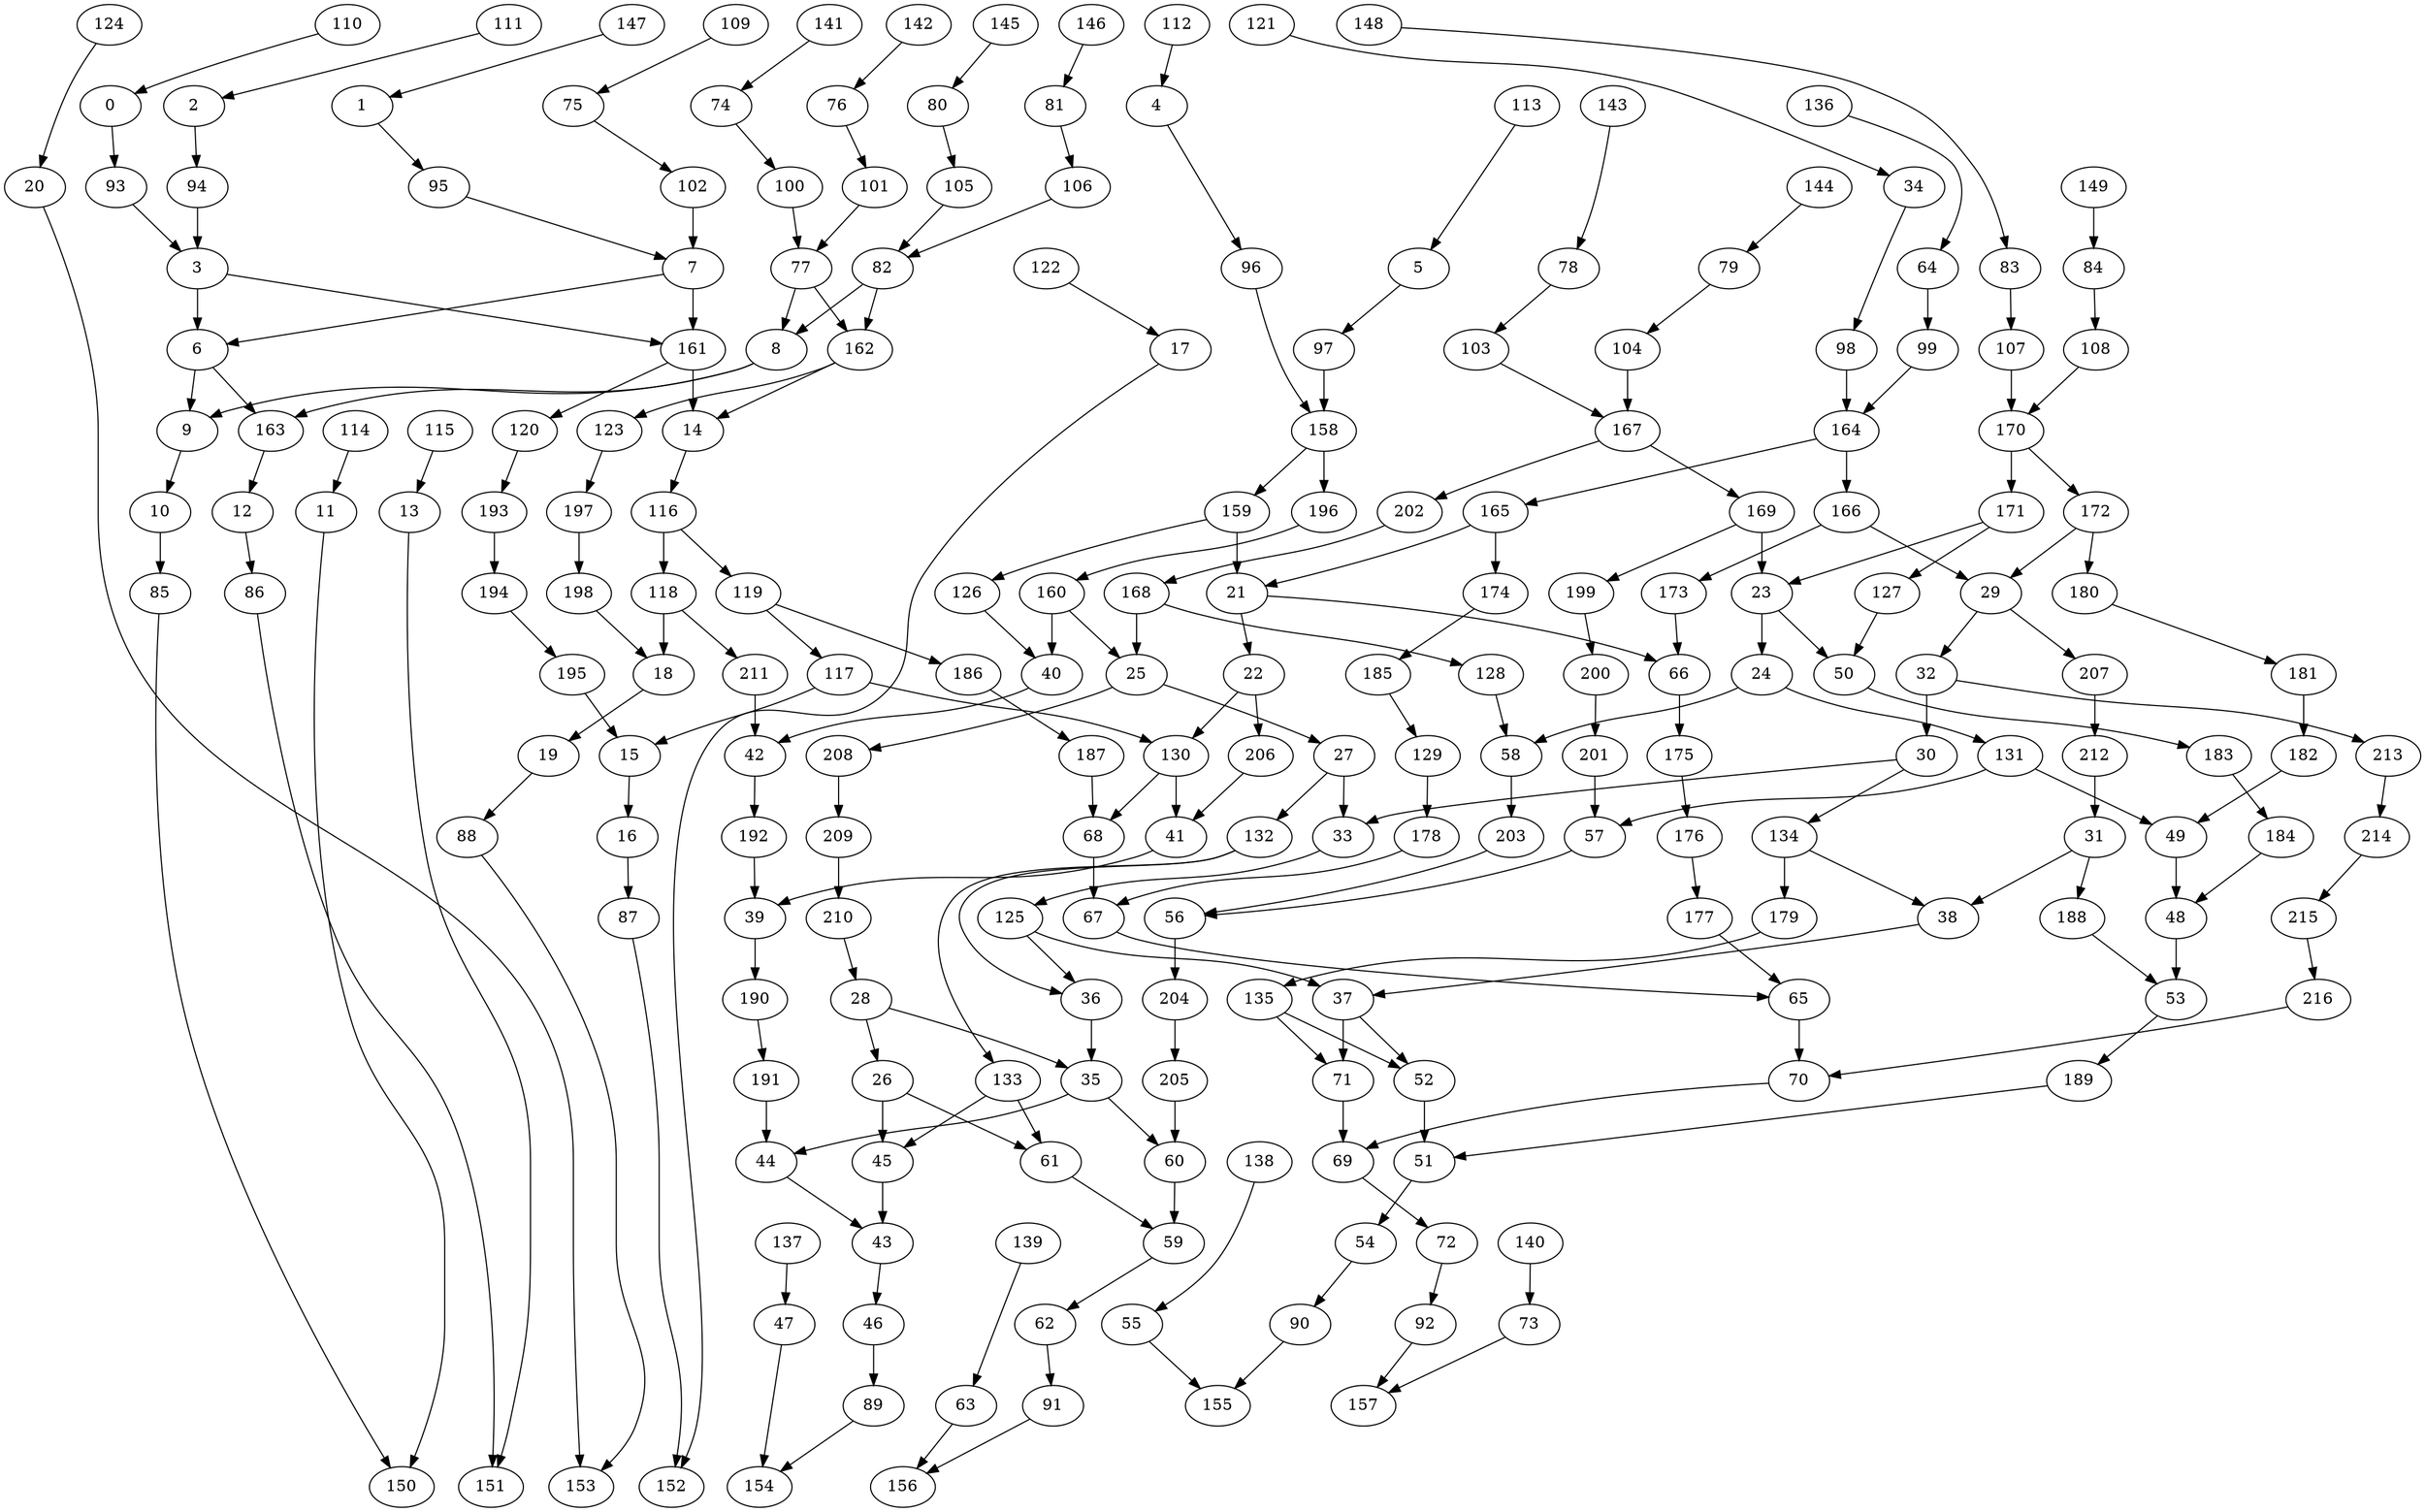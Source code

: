 digraph g {
0;
1;
2;
3;
4;
5;
6;
7;
8;
9;
10;
11;
12;
13;
14;
15;
16;
17;
18;
19;
20;
21;
22;
23;
24;
25;
26;
27;
28;
29;
30;
31;
32;
33;
34;
35;
36;
37;
38;
39;
40;
41;
42;
43;
44;
45;
46;
47;
48;
49;
50;
51;
52;
53;
54;
55;
56;
57;
58;
59;
60;
61;
62;
63;
64;
65;
66;
67;
68;
69;
70;
71;
72;
73;
74;
75;
76;
77;
78;
79;
80;
81;
82;
83;
84;
85;
86;
87;
88;
89;
90;
91;
92;
93;
94;
95;
96;
97;
98;
99;
100;
101;
102;
103;
104;
105;
106;
107;
108;
109;
110;
111;
112;
113;
114;
115;
116;
117;
118;
119;
120;
121;
122;
123;
124;
125;
126;
127;
128;
129;
130;
131;
132;
133;
134;
135;
136;
137;
138;
139;
140;
141;
142;
143;
144;
145;
146;
147;
148;
149;
150;
151;
152;
153;
154;
155;
156;
157;
158;
159;
160;
161;
162;
163;
164;
165;
166;
167;
168;
169;
170;
171;
172;
173;
174;
175;
176;
177;
178;
179;
180;
181;
182;
183;
184;
185;
186;
187;
188;
189;
190;
191;
192;
193;
194;
195;
196;
197;
198;
199;
200;
201;
202;
203;
204;
205;
206;
207;
208;
209;
210;
211;
212;
213;
214;
215;
216;
0 -> 93 [weight=0];
1 -> 95 [weight=0];
2 -> 94 [weight=0];
3 -> 6 [weight=3];
3 -> 161 [weight=0];
4 -> 96 [weight=0];
5 -> 97 [weight=0];
6 -> 9 [weight=0];
6 -> 163 [weight=0];
7 -> 6 [weight=0];
7 -> 161 [weight=1];
8 -> 9 [weight=2];
8 -> 163 [weight=0];
9 -> 10 [weight=0];
10 -> 85 [weight=1];
11 -> 150 [weight=0];
12 -> 86 [weight=0];
13 -> 151 [weight=0];
14 -> 116 [weight=0];
15 -> 16 [weight=1];
16 -> 87 [weight=0];
17 -> 152 [weight=0];
18 -> 19 [weight=1];
19 -> 88 [weight=0];
20 -> 153 [weight=0];
21 -> 66 [weight=1];
21 -> 22 [weight=0];
22 -> 130 [weight=0];
22 -> 206 [weight=0];
23 -> 24 [weight=1];
23 -> 50 [weight=0];
24 -> 131 [weight=0];
24 -> 58 [weight=0];
25 -> 27 [weight=0];
25 -> 208 [weight=0];
26 -> 45 [weight=1];
26 -> 61 [weight=0];
27 -> 33 [weight=0];
27 -> 132 [weight=1];
28 -> 35 [weight=0];
28 -> 26 [weight=0];
29 -> 32 [weight=0];
29 -> 207 [weight=0];
30 -> 33 [weight=0];
30 -> 134 [weight=0];
31 -> 188 [weight=0];
31 -> 38 [weight=0];
32 -> 30 [weight=5];
32 -> 213 [weight=0];
33 -> 125 [weight=0];
34 -> 98 [weight=0];
35 -> 60 [weight=0];
35 -> 44 [weight=0];
36 -> 35 [weight=2];
37 -> 52 [weight=0];
37 -> 71 [weight=3];
38 -> 37 [weight=0];
39 -> 190 [weight=1];
40 -> 42 [weight=2];
41 -> 39 [weight=0];
42 -> 192 [weight=0];
43 -> 46 [weight=0];
44 -> 43 [weight=0];
45 -> 43 [weight=1];
46 -> 89 [weight=6];
47 -> 154 [weight=0];
48 -> 53 [weight=7];
49 -> 48 [weight=3];
50 -> 183 [weight=0];
51 -> 54 [weight=0];
52 -> 51 [weight=2];
53 -> 189 [weight=0];
54 -> 90 [weight=0];
55 -> 155 [weight=0];
56 -> 204 [weight=3];
57 -> 56 [weight=0];
58 -> 203 [weight=0];
59 -> 62 [weight=0];
60 -> 59 [weight=1];
61 -> 59 [weight=1];
62 -> 91 [weight=0];
63 -> 156 [weight=0];
64 -> 99 [weight=2];
65 -> 70 [weight=2];
66 -> 175 [weight=2];
67 -> 65 [weight=0];
68 -> 67 [weight=6];
69 -> 72 [weight=0];
70 -> 69 [weight=0];
71 -> 69 [weight=2];
72 -> 92 [weight=0];
73 -> 157 [weight=0];
74 -> 100 [weight=0];
75 -> 102 [weight=0];
76 -> 101 [weight=0];
77 -> 162 [weight=3];
77 -> 8 [weight=0];
78 -> 103 [weight=0];
79 -> 104 [weight=0];
80 -> 105 [weight=0];
81 -> 106 [weight=0];
82 -> 162 [weight=1];
82 -> 8 [weight=2];
83 -> 107 [weight=0];
84 -> 108 [weight=0];
85 -> 150 [weight=0];
86 -> 151 [weight=0];
87 -> 152 [weight=0];
88 -> 153 [weight=0];
89 -> 154 [weight=0];
90 -> 155 [weight=0];
91 -> 156 [weight=0];
92 -> 157 [weight=0];
93 -> 3 [weight=0];
94 -> 3 [weight=1];
95 -> 7 [weight=0];
96 -> 158 [weight=0];
97 -> 158 [weight=1];
98 -> 164 [weight=1];
99 -> 164 [weight=0];
100 -> 77 [weight=1];
101 -> 77 [weight=0];
102 -> 7 [weight=6];
103 -> 167 [weight=0];
104 -> 167 [weight=1];
105 -> 82 [weight=1];
106 -> 82 [weight=0];
107 -> 170 [weight=1];
108 -> 170 [weight=0];
109 -> 75 [weight=0];
110 -> 0 [weight=0];
111 -> 2 [weight=0];
112 -> 4 [weight=0];
113 -> 5 [weight=0];
114 -> 11 [weight=0];
115 -> 13 [weight=0];
116 -> 119 [weight=1];
116 -> 118 [weight=2];
117 -> 15 [weight=1];
117 -> 130 [weight=0];
118 -> 18 [weight=2];
118 -> 211 [weight=0];
119 -> 117 [weight=0];
119 -> 186 [weight=0];
120 -> 193 [weight=0];
121 -> 34 [weight=0];
122 -> 17 [weight=0];
123 -> 197 [weight=0];
124 -> 20 [weight=0];
125 -> 36 [weight=0];
125 -> 37 [weight=2];
126 -> 40 [weight=0];
127 -> 50 [weight=0];
128 -> 58 [weight=0];
129 -> 178 [weight=0];
130 -> 41 [weight=3];
130 -> 68 [weight=1];
131 -> 49 [weight=0];
131 -> 57 [weight=0];
132 -> 36 [weight=0];
132 -> 133 [weight=0];
133 -> 61 [weight=1];
133 -> 45 [weight=0];
134 -> 179 [weight=1];
134 -> 38 [weight=0];
135 -> 71 [weight=0];
135 -> 52 [weight=1];
136 -> 64 [weight=0];
137 -> 47 [weight=0];
138 -> 55 [weight=0];
139 -> 63 [weight=0];
140 -> 73 [weight=0];
141 -> 74 [weight=0];
142 -> 76 [weight=0];
143 -> 78 [weight=0];
144 -> 79 [weight=0];
145 -> 80 [weight=0];
146 -> 81 [weight=0];
147 -> 1 [weight=0];
148 -> 83 [weight=0];
149 -> 84 [weight=1];
158 -> 196 [weight=2];
158 -> 159 [weight=0];
159 -> 126 [weight=1];
159 -> 21 [weight=2];
160 -> 40 [weight=1];
160 -> 25 [weight=4];
161 -> 120 [weight=0];
161 -> 14 [weight=4];
162 -> 123 [weight=0];
162 -> 14 [weight=0];
163 -> 12 [weight=0];
164 -> 166 [weight=1];
164 -> 165 [weight=0];
165 -> 21 [weight=0];
165 -> 174 [weight=6];
166 -> 173 [weight=0];
166 -> 29 [weight=0];
167 -> 169 [weight=0];
167 -> 202 [weight=0];
168 -> 128 [weight=0];
168 -> 25 [weight=6];
169 -> 23 [weight=1];
169 -> 199 [weight=0];
170 -> 171 [weight=2];
170 -> 172 [weight=0];
171 -> 127 [weight=0];
171 -> 23 [weight=0];
172 -> 180 [weight=0];
172 -> 29 [weight=0];
173 -> 66 [weight=0];
174 -> 185 [weight=0];
175 -> 176 [weight=0];
176 -> 177 [weight=0];
177 -> 65 [weight=0];
178 -> 67 [weight=1];
179 -> 135 [weight=0];
180 -> 181 [weight=0];
181 -> 182 [weight=1];
182 -> 49 [weight=0];
183 -> 184 [weight=0];
184 -> 48 [weight=0];
185 -> 129 [weight=0];
186 -> 187 [weight=0];
187 -> 68 [weight=3];
188 -> 53 [weight=0];
189 -> 51 [weight=0];
190 -> 191 [weight=0];
191 -> 44 [weight=6];
192 -> 39 [weight=0];
193 -> 194 [weight=0];
194 -> 195 [weight=1];
195 -> 15 [weight=1];
196 -> 160 [weight=0];
197 -> 198 [weight=0];
198 -> 18 [weight=0];
199 -> 200 [weight=0];
200 -> 201 [weight=0];
201 -> 57 [weight=4];
202 -> 168 [weight=0];
203 -> 56 [weight=0];
204 -> 205 [weight=1];
205 -> 60 [weight=2];
206 -> 41 [weight=1];
207 -> 212 [weight=1];
208 -> 209 [weight=0];
209 -> 210 [weight=2];
210 -> 28 [weight=0];
211 -> 42 [weight=4];
212 -> 31 [weight=2];
213 -> 214 [weight=0];
214 -> 215 [weight=0];
215 -> 216 [weight=0];
216 -> 70 [weight=0];
}
